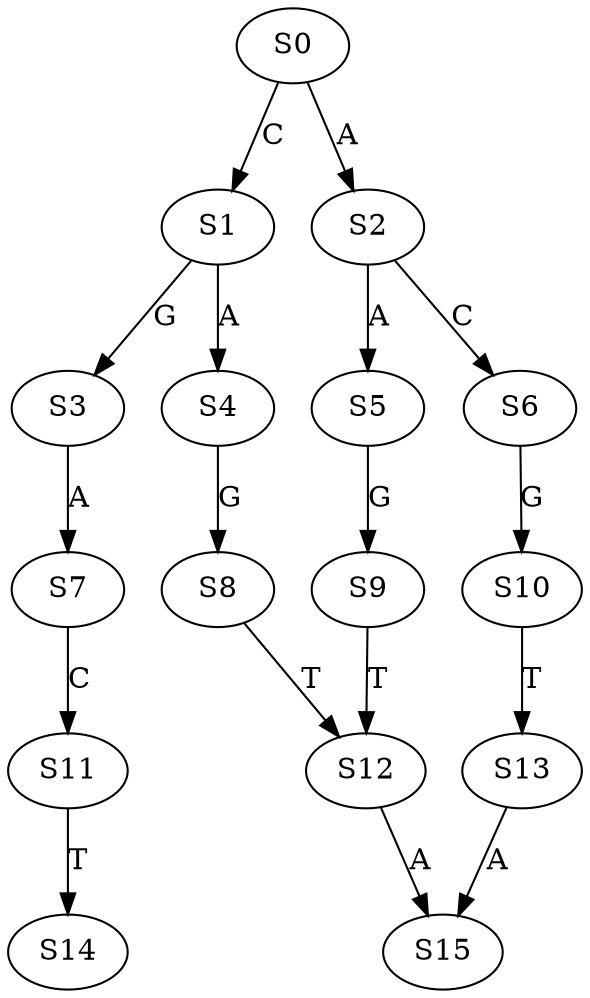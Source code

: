 strict digraph  {
	S0 -> S1 [ label = C ];
	S0 -> S2 [ label = A ];
	S1 -> S3 [ label = G ];
	S1 -> S4 [ label = A ];
	S2 -> S5 [ label = A ];
	S2 -> S6 [ label = C ];
	S3 -> S7 [ label = A ];
	S4 -> S8 [ label = G ];
	S5 -> S9 [ label = G ];
	S6 -> S10 [ label = G ];
	S7 -> S11 [ label = C ];
	S8 -> S12 [ label = T ];
	S9 -> S12 [ label = T ];
	S10 -> S13 [ label = T ];
	S11 -> S14 [ label = T ];
	S12 -> S15 [ label = A ];
	S13 -> S15 [ label = A ];
}
